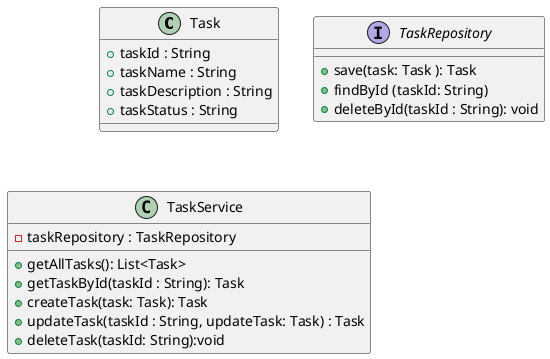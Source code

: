 @startuml
class Task {
+taskId : String
+taskName : String
+taskDescription : String
+taskStatus : String
}
interface TaskRepository {
+save(task: Task ): Task
+findById (taskId: String)
+deleteById(taskId : String): void
}

class TaskService {
-taskRepository : TaskRepository
+getAllTasks(): List<Task>
+getTaskById(taskId : String): Task
+createTask(task: Task): Task
+updateTask(taskId : String, updateTask: Task) : Task
+deleteTask(taskId: String):void
}
@enduml
}
